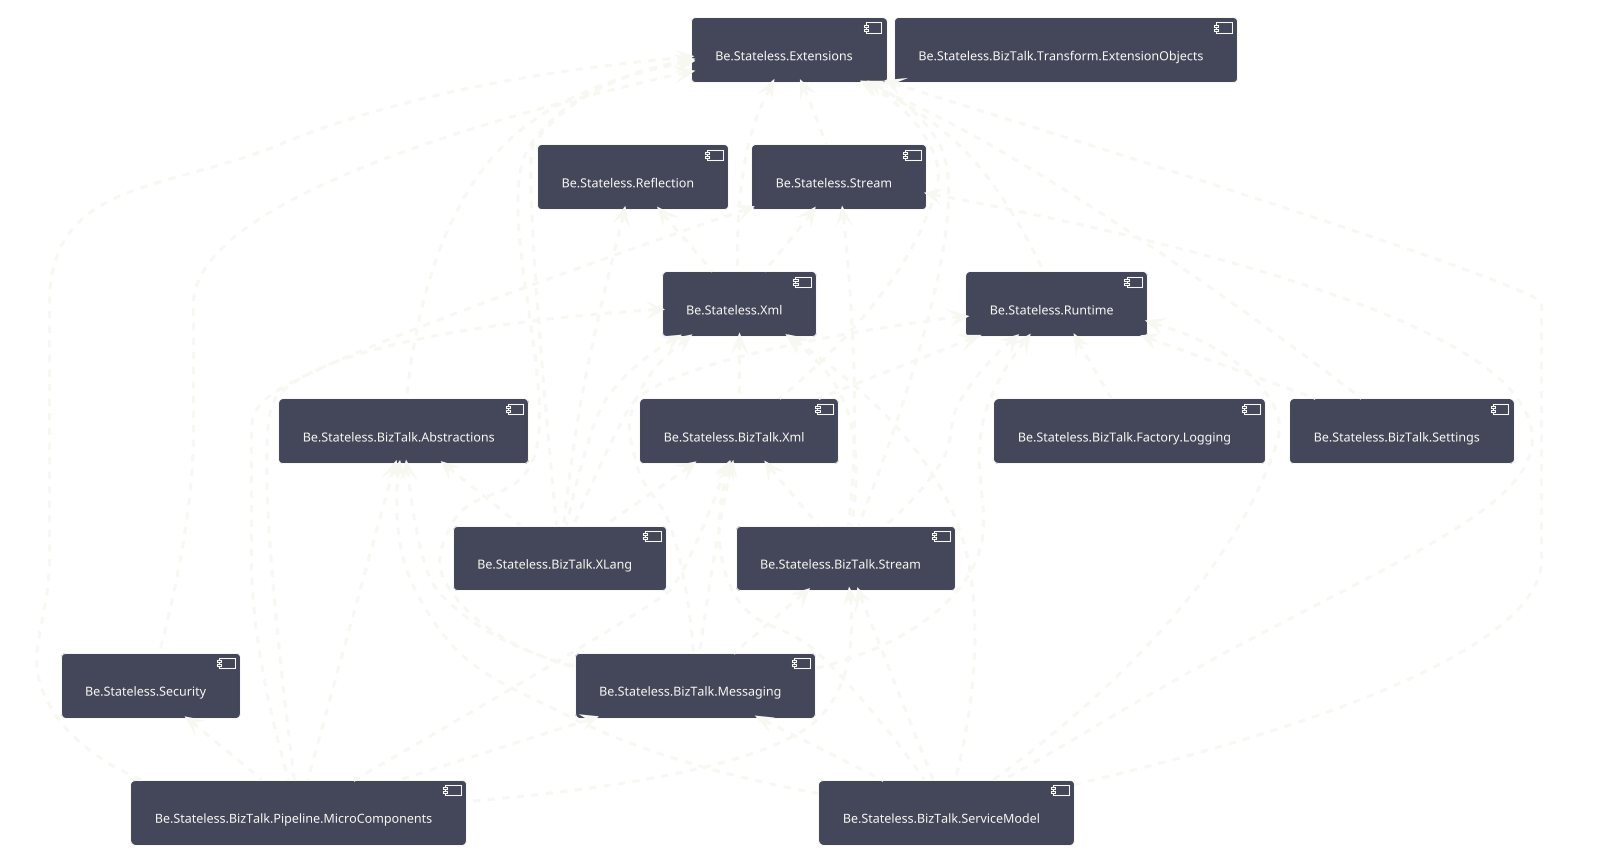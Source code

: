 ﻿@startuml
!theme metal
'skinparam BackgroundColor #282a36
skinparam ArrowColor #f8f8f2
'skinparam LineType ortho
skinparam NodeSep 7
skinparam ComponentBackgroundColor #44475a
skinparam ComponentBorderColor #f8f8f2
skinparam ComponentFontColor #f8f8f2
[Be.Stateless.BizTalk.Transform.ExtensionObjects] as BizTalk.ExtensionObjects
[Be.Stateless.Extensions] as Extensions
[Be.Stateless.Reflection] as Reflection
[Be.Stateless.Runtime] as Runtime
    Runtime .u.> Extensions
[Be.Stateless.BizTalk.Settings] as BizTalk.Settings
    BizTalk.Settings .u.> Extensions
    BizTalk.Settings .u.> Runtime
[Be.Stateless.Security] as Security
    Security .u.> Extensions
[Be.Stateless.Stream] as Stream
    Stream .u.> Extensions
[Be.Stateless.Xml] as Xml
    Xml .u.> Extensions
    Xml .u.> Reflection
    Xml .u.> Stream
[Be.Stateless.BizTalk.Abstractions] as BizTalk.Abstractions
    BizTalk.Abstractions .u.> Extensions
[Be.Stateless.BizTalk.Xml] as BizTalk.Xml
    BizTalk.Xml .u.> Extensions
    BizTalk.Xml .u.> Runtime
    BizTalk.Xml .u.> Xml
[Be.Stateless.BizTalk.Stream] as BizTalk.Stream
    BizTalk.Stream .u.> BizTalk.Xml
    BizTalk.Stream .u.> Extensions
    BizTalk.Stream .u.> Runtime
    BizTalk.Stream .u.> Stream
    BizTalk.Stream .u.> Xml
[Be.Stateless.BizTalk.XLang] as BizTalk.XLang
    BizTalk.XLang .u.> BizTalk.Abstractions
    BizTalk.XLang .u.> BizTalk.Xml
    BizTalk.XLang .u.> Extensions
    BizTalk.XLang .u.> Reflection
    BizTalk.XLang .u.> Runtime
    BizTalk.XLang .u.> Xml
[Be.Stateless.BizTalk.Messaging] as BizTalk.Messaging
    BizTalk.Messaging .u.> BizTalk.Abstractions
    BizTalk.Messaging .u.> BizTalk.Stream
    BizTalk.Messaging .u.> BizTalk.Xml
    BizTalk.Messaging .u.> Extensions
    BizTalk.Messaging .u.> Runtime
    BizTalk.Messaging .u.> Xml
[Be.Stateless.BizTalk.ServiceModel] as BizTalk.ServiceModel
    BizTalk.ServiceModel .u.> BizTalk.Abstractions
    BizTalk.ServiceModel .u.> BizTalk.Messaging
    BizTalk.ServiceModel .u.> BizTalk.Stream
    BizTalk.ServiceModel .u.> BizTalk.Xml
    BizTalk.ServiceModel .u.> Extensions
    BizTalk.ServiceModel .u.> Runtime
    BizTalk.ServiceModel .u.> Stream
    BizTalk.ServiceModel .u.> Xml
[Be.Stateless.BizTalk.Pipeline.MicroComponents] as BizTalk.MicroComponents
    BizTalk.MicroComponents .u.> BizTalk.Abstractions
    BizTalk.MicroComponents .u.> BizTalk.Messaging
    BizTalk.MicroComponents .u.> BizTalk.Stream
    BizTalk.MicroComponents .u.> BizTalk.Xml
    BizTalk.MicroComponents .u.> Extensions
    BizTalk.MicroComponents .u.> Security
    BizTalk.MicroComponents .u.> Stream
    BizTalk.MicroComponents .u.> Xml
[Be.Stateless.BizTalk.Factory.Logging] as BizTalk.Factory.Logging
    BizTalk.Factory.Logging .u.> Runtime
@enduml

